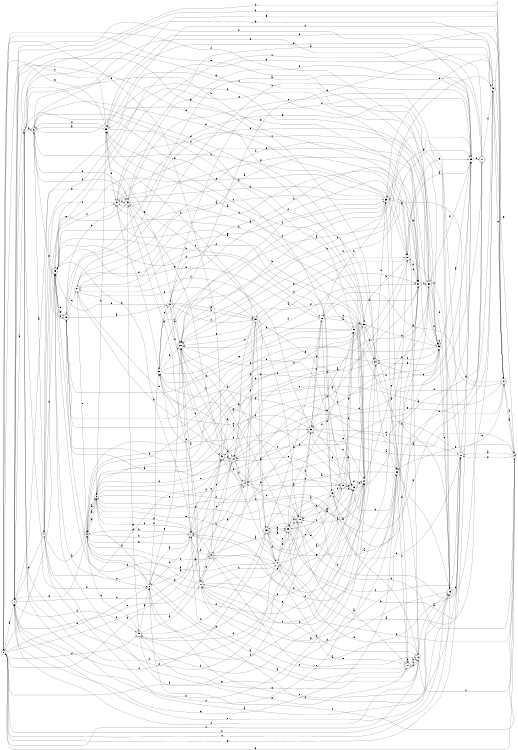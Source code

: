 digraph n43_2 {
__start0 [label="" shape="none"];

rankdir=LR;
size="8,5";

s0 [style="filled", color="black", fillcolor="white" shape="circle", label="0"];
s1 [style="rounded,filled", color="black", fillcolor="white" shape="doublecircle", label="1"];
s2 [style="filled", color="black", fillcolor="white" shape="circle", label="2"];
s3 [style="rounded,filled", color="black", fillcolor="white" shape="doublecircle", label="3"];
s4 [style="rounded,filled", color="black", fillcolor="white" shape="doublecircle", label="4"];
s5 [style="filled", color="black", fillcolor="white" shape="circle", label="5"];
s6 [style="filled", color="black", fillcolor="white" shape="circle", label="6"];
s7 [style="filled", color="black", fillcolor="white" shape="circle", label="7"];
s8 [style="filled", color="black", fillcolor="white" shape="circle", label="8"];
s9 [style="rounded,filled", color="black", fillcolor="white" shape="doublecircle", label="9"];
s10 [style="rounded,filled", color="black", fillcolor="white" shape="doublecircle", label="10"];
s11 [style="rounded,filled", color="black", fillcolor="white" shape="doublecircle", label="11"];
s12 [style="filled", color="black", fillcolor="white" shape="circle", label="12"];
s13 [style="rounded,filled", color="black", fillcolor="white" shape="doublecircle", label="13"];
s14 [style="rounded,filled", color="black", fillcolor="white" shape="doublecircle", label="14"];
s15 [style="rounded,filled", color="black", fillcolor="white" shape="doublecircle", label="15"];
s16 [style="filled", color="black", fillcolor="white" shape="circle", label="16"];
s17 [style="rounded,filled", color="black", fillcolor="white" shape="doublecircle", label="17"];
s18 [style="rounded,filled", color="black", fillcolor="white" shape="doublecircle", label="18"];
s19 [style="filled", color="black", fillcolor="white" shape="circle", label="19"];
s20 [style="rounded,filled", color="black", fillcolor="white" shape="doublecircle", label="20"];
s21 [style="filled", color="black", fillcolor="white" shape="circle", label="21"];
s22 [style="filled", color="black", fillcolor="white" shape="circle", label="22"];
s23 [style="rounded,filled", color="black", fillcolor="white" shape="doublecircle", label="23"];
s24 [style="filled", color="black", fillcolor="white" shape="circle", label="24"];
s25 [style="rounded,filled", color="black", fillcolor="white" shape="doublecircle", label="25"];
s26 [style="filled", color="black", fillcolor="white" shape="circle", label="26"];
s27 [style="filled", color="black", fillcolor="white" shape="circle", label="27"];
s28 [style="rounded,filled", color="black", fillcolor="white" shape="doublecircle", label="28"];
s29 [style="filled", color="black", fillcolor="white" shape="circle", label="29"];
s30 [style="filled", color="black", fillcolor="white" shape="circle", label="30"];
s31 [style="filled", color="black", fillcolor="white" shape="circle", label="31"];
s32 [style="filled", color="black", fillcolor="white" shape="circle", label="32"];
s33 [style="filled", color="black", fillcolor="white" shape="circle", label="33"];
s34 [style="rounded,filled", color="black", fillcolor="white" shape="doublecircle", label="34"];
s35 [style="filled", color="black", fillcolor="white" shape="circle", label="35"];
s36 [style="filled", color="black", fillcolor="white" shape="circle", label="36"];
s37 [style="filled", color="black", fillcolor="white" shape="circle", label="37"];
s38 [style="filled", color="black", fillcolor="white" shape="circle", label="38"];
s39 [style="filled", color="black", fillcolor="white" shape="circle", label="39"];
s40 [style="filled", color="black", fillcolor="white" shape="circle", label="40"];
s41 [style="rounded,filled", color="black", fillcolor="white" shape="doublecircle", label="41"];
s42 [style="rounded,filled", color="black", fillcolor="white" shape="doublecircle", label="42"];
s43 [style="rounded,filled", color="black", fillcolor="white" shape="doublecircle", label="43"];
s44 [style="rounded,filled", color="black", fillcolor="white" shape="doublecircle", label="44"];
s45 [style="rounded,filled", color="black", fillcolor="white" shape="doublecircle", label="45"];
s46 [style="filled", color="black", fillcolor="white" shape="circle", label="46"];
s47 [style="filled", color="black", fillcolor="white" shape="circle", label="47"];
s48 [style="rounded,filled", color="black", fillcolor="white" shape="doublecircle", label="48"];
s49 [style="filled", color="black", fillcolor="white" shape="circle", label="49"];
s50 [style="filled", color="black", fillcolor="white" shape="circle", label="50"];
s51 [style="filled", color="black", fillcolor="white" shape="circle", label="51"];
s52 [style="filled", color="black", fillcolor="white" shape="circle", label="52"];
s0 -> s1 [label="a"];
s0 -> s13 [label="b"];
s0 -> s13 [label="c"];
s0 -> s48 [label="d"];
s0 -> s8 [label="e"];
s0 -> s44 [label="f"];
s0 -> s22 [label="g"];
s1 -> s2 [label="a"];
s1 -> s41 [label="b"];
s1 -> s43 [label="c"];
s1 -> s48 [label="d"];
s1 -> s42 [label="e"];
s1 -> s12 [label="f"];
s1 -> s6 [label="g"];
s2 -> s3 [label="a"];
s2 -> s37 [label="b"];
s2 -> s36 [label="c"];
s2 -> s38 [label="d"];
s2 -> s49 [label="e"];
s2 -> s47 [label="f"];
s2 -> s46 [label="g"];
s3 -> s4 [label="a"];
s3 -> s32 [label="b"];
s3 -> s36 [label="c"];
s3 -> s50 [label="d"];
s3 -> s29 [label="e"];
s3 -> s42 [label="f"];
s3 -> s41 [label="g"];
s4 -> s5 [label="a"];
s4 -> s45 [label="b"];
s4 -> s33 [label="c"];
s4 -> s43 [label="d"];
s4 -> s33 [label="e"];
s4 -> s27 [label="f"];
s4 -> s1 [label="g"];
s5 -> s6 [label="a"];
s5 -> s39 [label="b"];
s5 -> s23 [label="c"];
s5 -> s12 [label="d"];
s5 -> s14 [label="e"];
s5 -> s15 [label="f"];
s5 -> s6 [label="g"];
s6 -> s5 [label="a"];
s6 -> s7 [label="b"];
s6 -> s8 [label="c"];
s6 -> s16 [label="d"];
s6 -> s7 [label="e"];
s6 -> s47 [label="f"];
s6 -> s33 [label="g"];
s7 -> s8 [label="a"];
s7 -> s6 [label="b"];
s7 -> s14 [label="c"];
s7 -> s8 [label="d"];
s7 -> s45 [label="e"];
s7 -> s5 [label="f"];
s7 -> s21 [label="g"];
s8 -> s9 [label="a"];
s8 -> s2 [label="b"];
s8 -> s22 [label="c"];
s8 -> s5 [label="d"];
s8 -> s13 [label="e"];
s8 -> s30 [label="f"];
s8 -> s20 [label="g"];
s9 -> s10 [label="a"];
s9 -> s12 [label="b"];
s9 -> s43 [label="c"];
s9 -> s5 [label="d"];
s9 -> s12 [label="e"];
s9 -> s7 [label="f"];
s9 -> s14 [label="g"];
s10 -> s11 [label="a"];
s10 -> s23 [label="b"];
s10 -> s23 [label="c"];
s10 -> s5 [label="d"];
s10 -> s45 [label="e"];
s10 -> s2 [label="f"];
s10 -> s48 [label="g"];
s11 -> s8 [label="a"];
s11 -> s12 [label="b"];
s11 -> s7 [label="c"];
s11 -> s11 [label="d"];
s11 -> s47 [label="e"];
s11 -> s12 [label="f"];
s11 -> s48 [label="g"];
s12 -> s13 [label="a"];
s12 -> s6 [label="b"];
s12 -> s0 [label="c"];
s12 -> s11 [label="d"];
s12 -> s28 [label="e"];
s12 -> s24 [label="f"];
s12 -> s39 [label="g"];
s13 -> s4 [label="a"];
s13 -> s14 [label="b"];
s13 -> s42 [label="c"];
s13 -> s21 [label="d"];
s13 -> s1 [label="e"];
s13 -> s22 [label="f"];
s13 -> s40 [label="g"];
s14 -> s15 [label="a"];
s14 -> s51 [label="b"];
s14 -> s32 [label="c"];
s14 -> s43 [label="d"];
s14 -> s1 [label="e"];
s14 -> s52 [label="f"];
s14 -> s37 [label="g"];
s15 -> s16 [label="a"];
s15 -> s40 [label="b"];
s15 -> s28 [label="c"];
s15 -> s27 [label="d"];
s15 -> s44 [label="e"];
s15 -> s0 [label="f"];
s15 -> s50 [label="g"];
s16 -> s17 [label="a"];
s16 -> s36 [label="b"];
s16 -> s15 [label="c"];
s16 -> s25 [label="d"];
s16 -> s27 [label="e"];
s16 -> s30 [label="f"];
s16 -> s30 [label="g"];
s17 -> s18 [label="a"];
s17 -> s36 [label="b"];
s17 -> s7 [label="c"];
s17 -> s44 [label="d"];
s17 -> s39 [label="e"];
s17 -> s46 [label="f"];
s17 -> s45 [label="g"];
s18 -> s19 [label="a"];
s18 -> s33 [label="b"];
s18 -> s51 [label="c"];
s18 -> s45 [label="d"];
s18 -> s3 [label="e"];
s18 -> s50 [label="f"];
s18 -> s40 [label="g"];
s19 -> s20 [label="a"];
s19 -> s52 [label="b"];
s19 -> s43 [label="c"];
s19 -> s37 [label="d"];
s19 -> s45 [label="e"];
s19 -> s52 [label="f"];
s19 -> s52 [label="g"];
s20 -> s21 [label="a"];
s20 -> s29 [label="b"];
s20 -> s7 [label="c"];
s20 -> s47 [label="d"];
s20 -> s37 [label="e"];
s20 -> s16 [label="f"];
s20 -> s10 [label="g"];
s21 -> s22 [label="a"];
s21 -> s42 [label="b"];
s21 -> s27 [label="c"];
s21 -> s16 [label="d"];
s21 -> s9 [label="e"];
s21 -> s45 [label="f"];
s21 -> s31 [label="g"];
s22 -> s23 [label="a"];
s22 -> s49 [label="b"];
s22 -> s37 [label="c"];
s22 -> s29 [label="d"];
s22 -> s41 [label="e"];
s22 -> s44 [label="f"];
s22 -> s35 [label="g"];
s23 -> s24 [label="a"];
s23 -> s9 [label="b"];
s23 -> s26 [label="c"];
s23 -> s22 [label="d"];
s23 -> s30 [label="e"];
s23 -> s51 [label="f"];
s23 -> s16 [label="g"];
s24 -> s22 [label="a"];
s24 -> s25 [label="b"];
s24 -> s8 [label="c"];
s24 -> s41 [label="d"];
s24 -> s36 [label="e"];
s24 -> s0 [label="f"];
s24 -> s22 [label="g"];
s25 -> s26 [label="a"];
s25 -> s28 [label="b"];
s25 -> s1 [label="c"];
s25 -> s47 [label="d"];
s25 -> s15 [label="e"];
s25 -> s28 [label="f"];
s25 -> s27 [label="g"];
s26 -> s27 [label="a"];
s26 -> s35 [label="b"];
s26 -> s27 [label="c"];
s26 -> s45 [label="d"];
s26 -> s30 [label="e"];
s26 -> s49 [label="f"];
s26 -> s23 [label="g"];
s27 -> s28 [label="a"];
s27 -> s1 [label="b"];
s27 -> s31 [label="c"];
s27 -> s52 [label="d"];
s27 -> s21 [label="e"];
s27 -> s51 [label="f"];
s27 -> s44 [label="g"];
s28 -> s20 [label="a"];
s28 -> s29 [label="b"];
s28 -> s22 [label="c"];
s28 -> s10 [label="d"];
s28 -> s47 [label="e"];
s28 -> s10 [label="f"];
s28 -> s25 [label="g"];
s29 -> s30 [label="a"];
s29 -> s1 [label="b"];
s29 -> s51 [label="c"];
s29 -> s17 [label="d"];
s29 -> s34 [label="e"];
s29 -> s19 [label="f"];
s29 -> s32 [label="g"];
s30 -> s31 [label="a"];
s30 -> s35 [label="b"];
s30 -> s19 [label="c"];
s30 -> s46 [label="d"];
s30 -> s23 [label="e"];
s30 -> s31 [label="f"];
s30 -> s20 [label="g"];
s31 -> s25 [label="a"];
s31 -> s19 [label="b"];
s31 -> s32 [label="c"];
s31 -> s26 [label="d"];
s31 -> s44 [label="e"];
s31 -> s7 [label="f"];
s31 -> s2 [label="g"];
s32 -> s10 [label="a"];
s32 -> s33 [label="b"];
s32 -> s40 [label="c"];
s32 -> s13 [label="d"];
s32 -> s0 [label="e"];
s32 -> s0 [label="f"];
s32 -> s6 [label="g"];
s33 -> s29 [label="a"];
s33 -> s33 [label="b"];
s33 -> s13 [label="c"];
s33 -> s18 [label="d"];
s33 -> s14 [label="e"];
s33 -> s34 [label="f"];
s33 -> s35 [label="g"];
s34 -> s10 [label="a"];
s34 -> s9 [label="b"];
s34 -> s35 [label="c"];
s34 -> s6 [label="d"];
s34 -> s33 [label="e"];
s34 -> s5 [label="f"];
s34 -> s1 [label="g"];
s35 -> s36 [label="a"];
s35 -> s40 [label="b"];
s35 -> s20 [label="c"];
s35 -> s3 [label="d"];
s35 -> s45 [label="e"];
s35 -> s20 [label="f"];
s35 -> s31 [label="g"];
s36 -> s14 [label="a"];
s36 -> s37 [label="b"];
s36 -> s34 [label="c"];
s36 -> s21 [label="d"];
s36 -> s1 [label="e"];
s36 -> s11 [label="f"];
s36 -> s45 [label="g"];
s37 -> s29 [label="a"];
s37 -> s38 [label="b"];
s37 -> s31 [label="c"];
s37 -> s31 [label="d"];
s37 -> s5 [label="e"];
s37 -> s20 [label="f"];
s37 -> s29 [label="g"];
s38 -> s23 [label="a"];
s38 -> s11 [label="b"];
s38 -> s39 [label="c"];
s38 -> s33 [label="d"];
s38 -> s1 [label="e"];
s38 -> s34 [label="f"];
s38 -> s7 [label="g"];
s39 -> s3 [label="a"];
s39 -> s34 [label="b"];
s39 -> s0 [label="c"];
s39 -> s40 [label="d"];
s39 -> s20 [label="e"];
s39 -> s3 [label="f"];
s39 -> s0 [label="g"];
s40 -> s41 [label="a"];
s40 -> s27 [label="b"];
s40 -> s4 [label="c"];
s40 -> s30 [label="d"];
s40 -> s31 [label="e"];
s40 -> s42 [label="f"];
s40 -> s37 [label="g"];
s41 -> s24 [label="a"];
s41 -> s20 [label="b"];
s41 -> s5 [label="c"];
s41 -> s1 [label="d"];
s41 -> s23 [label="e"];
s41 -> s39 [label="f"];
s41 -> s26 [label="g"];
s42 -> s34 [label="a"];
s42 -> s29 [label="b"];
s42 -> s25 [label="c"];
s42 -> s3 [label="d"];
s42 -> s0 [label="e"];
s42 -> s43 [label="f"];
s42 -> s48 [label="g"];
s43 -> s33 [label="a"];
s43 -> s44 [label="b"];
s43 -> s7 [label="c"];
s43 -> s38 [label="d"];
s43 -> s0 [label="e"];
s43 -> s5 [label="f"];
s43 -> s42 [label="g"];
s44 -> s45 [label="a"];
s44 -> s21 [label="b"];
s44 -> s10 [label="c"];
s44 -> s18 [label="d"];
s44 -> s12 [label="e"];
s44 -> s14 [label="f"];
s44 -> s7 [label="g"];
s45 -> s35 [label="a"];
s45 -> s26 [label="b"];
s45 -> s46 [label="c"];
s45 -> s18 [label="d"];
s45 -> s26 [label="e"];
s45 -> s40 [label="f"];
s45 -> s18 [label="g"];
s46 -> s47 [label="a"];
s46 -> s39 [label="b"];
s46 -> s41 [label="c"];
s46 -> s35 [label="d"];
s46 -> s34 [label="e"];
s46 -> s20 [label="f"];
s46 -> s24 [label="g"];
s47 -> s16 [label="a"];
s47 -> s21 [label="b"];
s47 -> s28 [label="c"];
s47 -> s6 [label="d"];
s47 -> s5 [label="e"];
s47 -> s20 [label="f"];
s47 -> s24 [label="g"];
s48 -> s21 [label="a"];
s48 -> s25 [label="b"];
s48 -> s18 [label="c"];
s48 -> s49 [label="d"];
s48 -> s11 [label="e"];
s48 -> s27 [label="f"];
s48 -> s8 [label="g"];
s49 -> s28 [label="a"];
s49 -> s50 [label="b"];
s49 -> s43 [label="c"];
s49 -> s29 [label="d"];
s49 -> s10 [label="e"];
s49 -> s15 [label="f"];
s49 -> s46 [label="g"];
s50 -> s39 [label="a"];
s50 -> s13 [label="b"];
s50 -> s10 [label="c"];
s50 -> s38 [label="d"];
s50 -> s18 [label="e"];
s50 -> s28 [label="f"];
s50 -> s20 [label="g"];
s51 -> s31 [label="a"];
s51 -> s44 [label="b"];
s51 -> s37 [label="c"];
s51 -> s33 [label="d"];
s51 -> s6 [label="e"];
s51 -> s52 [label="f"];
s51 -> s35 [label="g"];
s52 -> s25 [label="a"];
s52 -> s0 [label="b"];
s52 -> s44 [label="c"];
s52 -> s39 [label="d"];
s52 -> s20 [label="e"];
s52 -> s10 [label="f"];
s52 -> s16 [label="g"];

}